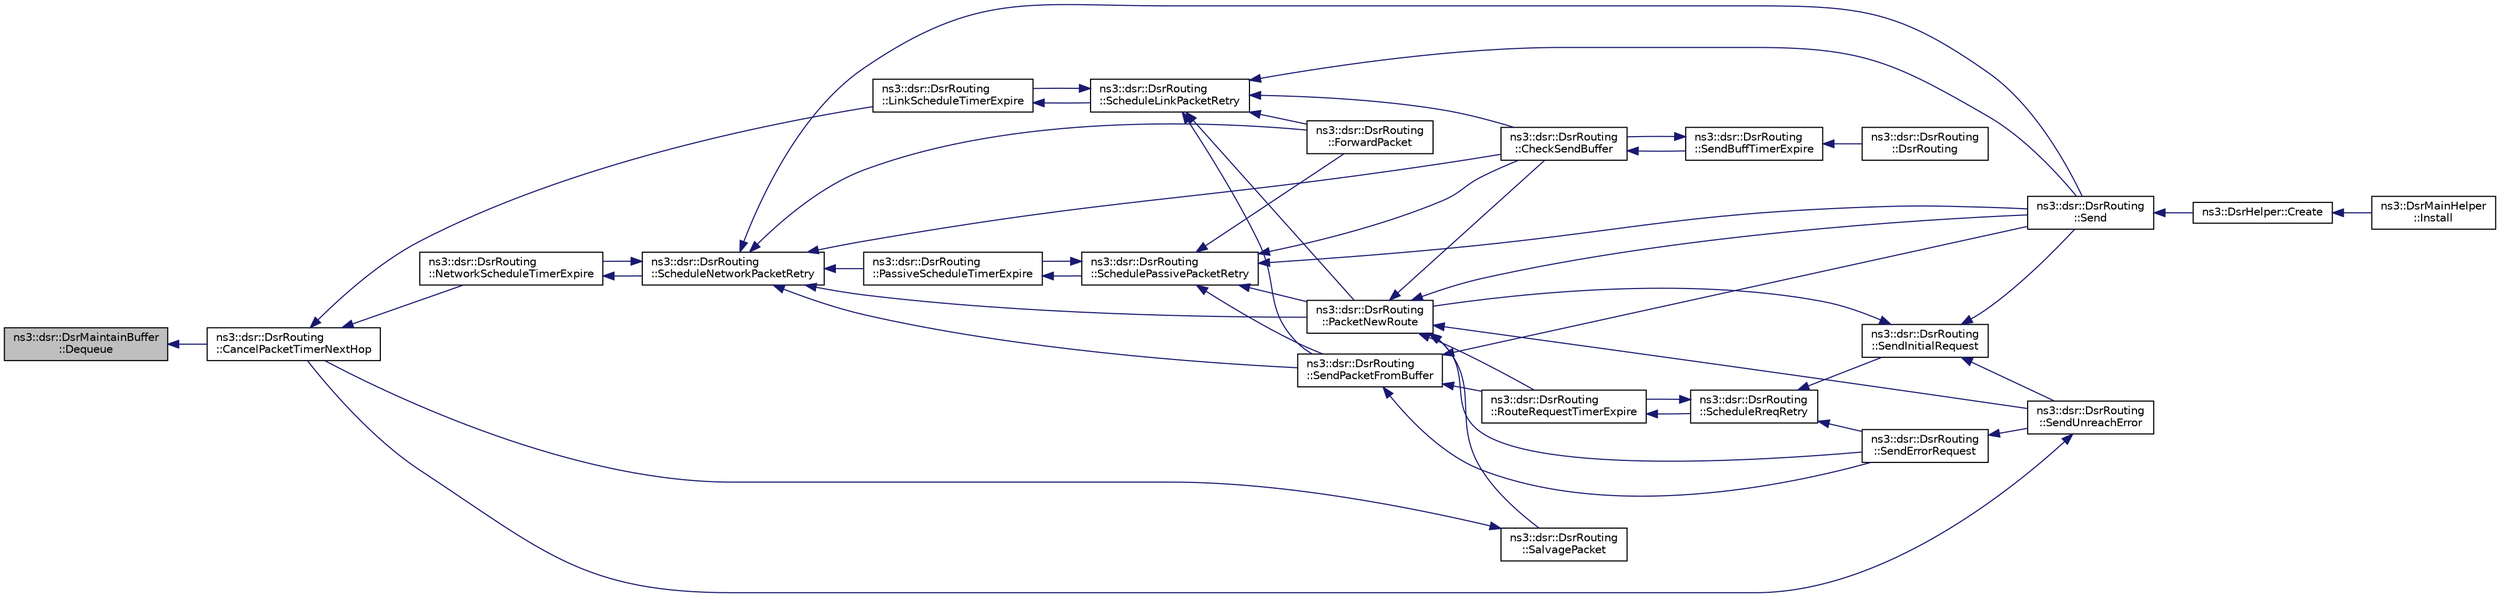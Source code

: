 digraph "ns3::dsr::DsrMaintainBuffer::Dequeue"
{
  edge [fontname="Helvetica",fontsize="10",labelfontname="Helvetica",labelfontsize="10"];
  node [fontname="Helvetica",fontsize="10",shape=record];
  rankdir="LR";
  Node1 [label="ns3::dsr::DsrMaintainBuffer\l::Dequeue",height=0.2,width=0.4,color="black", fillcolor="grey75", style="filled", fontcolor="black"];
  Node1 -> Node2 [dir="back",color="midnightblue",fontsize="10",style="solid"];
  Node2 [label="ns3::dsr::DsrRouting\l::CancelPacketTimerNextHop",height=0.2,width=0.4,color="black", fillcolor="white", style="filled",URL="$df/d32/classns3_1_1dsr_1_1DsrRouting.html#a215e6fcab10ee0d744a657f0af2695c6",tooltip="Cancel the packet retransmission timer for a all maintenance entries with nextHop address..."];
  Node2 -> Node3 [dir="back",color="midnightblue",fontsize="10",style="solid"];
  Node3 [label="ns3::dsr::DsrRouting\l::LinkScheduleTimerExpire",height=0.2,width=0.4,color="black", fillcolor="white", style="filled",URL="$df/d32/classns3_1_1dsr_1_1DsrRouting.html#ab0ce215bf5359f4d6d4541b8a479007c",tooltip="This function deals with packet retransmission timer expire using link acknowledgment. "];
  Node3 -> Node4 [dir="back",color="midnightblue",fontsize="10",style="solid"];
  Node4 [label="ns3::dsr::DsrRouting\l::ScheduleLinkPacketRetry",height=0.2,width=0.4,color="black", fillcolor="white", style="filled",URL="$df/d32/classns3_1_1dsr_1_1DsrRouting.html#a947d831bc0964240b1a41b3a09832eff",tooltip="Schedule the packet retransmission based on link-layer acknowledgment. "];
  Node4 -> Node5 [dir="back",color="midnightblue",fontsize="10",style="solid"];
  Node5 [label="ns3::dsr::DsrRouting\l::CheckSendBuffer",height=0.2,width=0.4,color="black", fillcolor="white", style="filled",URL="$df/d32/classns3_1_1dsr_1_1DsrRouting.html#a03ace9023e9fe58434dc004123c7d9e0",tooltip="Check the send buffer of packets with route when send buffer timer expire. "];
  Node5 -> Node6 [dir="back",color="midnightblue",fontsize="10",style="solid"];
  Node6 [label="ns3::dsr::DsrRouting\l::SendBuffTimerExpire",height=0.2,width=0.4,color="black", fillcolor="white", style="filled",URL="$df/d32/classns3_1_1dsr_1_1DsrRouting.html#a10273aec775b5cf12eafb03ee46c4397",tooltip="The send buffer timer expire. "];
  Node6 -> Node7 [dir="back",color="midnightblue",fontsize="10",style="solid"];
  Node7 [label="ns3::dsr::DsrRouting\l::DsrRouting",height=0.2,width=0.4,color="black", fillcolor="white", style="filled",URL="$df/d32/classns3_1_1dsr_1_1DsrRouting.html#a3b686bd293d4bd096180a1996171ccd1",tooltip="Constructor. "];
  Node6 -> Node5 [dir="back",color="midnightblue",fontsize="10",style="solid"];
  Node4 -> Node8 [dir="back",color="midnightblue",fontsize="10",style="solid"];
  Node8 [label="ns3::dsr::DsrRouting\l::PacketNewRoute",height=0.2,width=0.4,color="black", fillcolor="white", style="filled",URL="$df/d32/classns3_1_1dsr_1_1DsrRouting.html#ae70ab39db551d1d81afc081196f78017",tooltip="When route vector corrupted, originate a new packet, normally not happening. "];
  Node8 -> Node5 [dir="back",color="midnightblue",fontsize="10",style="solid"];
  Node8 -> Node9 [dir="back",color="midnightblue",fontsize="10",style="solid"];
  Node9 [label="ns3::dsr::DsrRouting\l::SendUnreachError",height=0.2,width=0.4,color="black", fillcolor="white", style="filled",URL="$df/d32/classns3_1_1dsr_1_1DsrRouting.html#ace5dd08bac91fa199ddfac7e81125a62",tooltip="This function is responsible for sending error packets in case of break link to next hop..."];
  Node9 -> Node2 [dir="back",color="midnightblue",fontsize="10",style="solid"];
  Node8 -> Node10 [dir="back",color="midnightblue",fontsize="10",style="solid"];
  Node10 [label="ns3::dsr::DsrRouting\l::Send",height=0.2,width=0.4,color="black", fillcolor="white", style="filled",URL="$df/d32/classns3_1_1dsr_1_1DsrRouting.html#af67eeb07193d10db8308cb4ecbe08b02",tooltip="This function is called by higher layer protocol when sending packets. "];
  Node10 -> Node11 [dir="back",color="midnightblue",fontsize="10",style="solid"];
  Node11 [label="ns3::DsrHelper::Create",height=0.2,width=0.4,color="black", fillcolor="white", style="filled",URL="$d2/d31/classns3_1_1DsrHelper.html#ad855c0aae21f5a7d6cc5ed6d31ac5034"];
  Node11 -> Node12 [dir="back",color="midnightblue",fontsize="10",style="solid"];
  Node12 [label="ns3::DsrMainHelper\l::Install",height=0.2,width=0.4,color="black", fillcolor="white", style="filled",URL="$df/dd9/classns3_1_1DsrMainHelper.html#a48e42ffd63ee3199d504fb811c0b422e"];
  Node8 -> Node13 [dir="back",color="midnightblue",fontsize="10",style="solid"];
  Node13 [label="ns3::dsr::DsrRouting\l::SalvagePacket",height=0.2,width=0.4,color="black", fillcolor="white", style="filled",URL="$df/d32/classns3_1_1dsr_1_1DsrRouting.html#a83dd51056e4e48ad538ff41fda129272",tooltip="Salvage the packet which has been transmitted for 3 times. "];
  Node13 -> Node2 [dir="back",color="midnightblue",fontsize="10",style="solid"];
  Node8 -> Node14 [dir="back",color="midnightblue",fontsize="10",style="solid"];
  Node14 [label="ns3::dsr::DsrRouting\l::SendErrorRequest",height=0.2,width=0.4,color="black", fillcolor="white", style="filled",URL="$df/d32/classns3_1_1dsr_1_1DsrRouting.html#ae2100978eb9447540ceceeda17e95cea",tooltip="Send the error request packet. "];
  Node14 -> Node9 [dir="back",color="midnightblue",fontsize="10",style="solid"];
  Node8 -> Node15 [dir="back",color="midnightblue",fontsize="10",style="solid"];
  Node15 [label="ns3::dsr::DsrRouting\l::RouteRequestTimerExpire",height=0.2,width=0.4,color="black", fillcolor="white", style="filled",URL="$df/d32/classns3_1_1dsr_1_1DsrRouting.html#aa839b89cdf568048c4d09941b59e46d4"];
  Node15 -> Node16 [dir="back",color="midnightblue",fontsize="10",style="solid"];
  Node16 [label="ns3::dsr::DsrRouting\l::ScheduleRreqRetry",height=0.2,width=0.4,color="black", fillcolor="white", style="filled",URL="$df/d32/classns3_1_1dsr_1_1DsrRouting.html#a056b38f3af6c2992be89b8fc5cb15448",tooltip="Schedule the route request retry. "];
  Node16 -> Node17 [dir="back",color="midnightblue",fontsize="10",style="solid"];
  Node17 [label="ns3::dsr::DsrRouting\l::SendInitialRequest",height=0.2,width=0.4,color="black", fillcolor="white", style="filled",URL="$df/d32/classns3_1_1dsr_1_1DsrRouting.html#a74777d1806e768fccc1c2fe169b42c98",tooltip="Broadcast the route request packet in subnet. "];
  Node17 -> Node8 [dir="back",color="midnightblue",fontsize="10",style="solid"];
  Node17 -> Node9 [dir="back",color="midnightblue",fontsize="10",style="solid"];
  Node17 -> Node10 [dir="back",color="midnightblue",fontsize="10",style="solid"];
  Node16 -> Node14 [dir="back",color="midnightblue",fontsize="10",style="solid"];
  Node16 -> Node15 [dir="back",color="midnightblue",fontsize="10",style="solid"];
  Node4 -> Node10 [dir="back",color="midnightblue",fontsize="10",style="solid"];
  Node4 -> Node18 [dir="back",color="midnightblue",fontsize="10",style="solid"];
  Node18 [label="ns3::dsr::DsrRouting\l::SendPacketFromBuffer",height=0.2,width=0.4,color="black", fillcolor="white", style="filled",URL="$df/d32/classns3_1_1dsr_1_1DsrRouting.html#a1a862a16f3a5527f9425763864ac3e80",tooltip="This function is responsible for sending out data packets when have route, if no route found..."];
  Node18 -> Node10 [dir="back",color="midnightblue",fontsize="10",style="solid"];
  Node18 -> Node14 [dir="back",color="midnightblue",fontsize="10",style="solid"];
  Node18 -> Node15 [dir="back",color="midnightblue",fontsize="10",style="solid"];
  Node4 -> Node3 [dir="back",color="midnightblue",fontsize="10",style="solid"];
  Node4 -> Node19 [dir="back",color="midnightblue",fontsize="10",style="solid"];
  Node19 [label="ns3::dsr::DsrRouting\l::ForwardPacket",height=0.2,width=0.4,color="black", fillcolor="white", style="filled",URL="$df/d32/classns3_1_1dsr_1_1DsrRouting.html#acae8a2eb510c8c9331104ab2aff29591",tooltip="Forward the packet using the route saved in the source route option header. "];
  Node2 -> Node20 [dir="back",color="midnightblue",fontsize="10",style="solid"];
  Node20 [label="ns3::dsr::DsrRouting\l::NetworkScheduleTimerExpire",height=0.2,width=0.4,color="black", fillcolor="white", style="filled",URL="$df/d32/classns3_1_1dsr_1_1DsrRouting.html#aabcdf59bcb4907718986626a7a402dad",tooltip="This function deals with packet retransmission timer expire using network acknowledgment. "];
  Node20 -> Node21 [dir="back",color="midnightblue",fontsize="10",style="solid"];
  Node21 [label="ns3::dsr::DsrRouting\l::ScheduleNetworkPacketRetry",height=0.2,width=0.4,color="black", fillcolor="white", style="filled",URL="$df/d32/classns3_1_1dsr_1_1DsrRouting.html#a6a18c6baa374d5e6a68f8952d1afdb13",tooltip="Schedule the packet retransmission based on network layer acknowledgment. "];
  Node21 -> Node5 [dir="back",color="midnightblue",fontsize="10",style="solid"];
  Node21 -> Node8 [dir="back",color="midnightblue",fontsize="10",style="solid"];
  Node21 -> Node10 [dir="back",color="midnightblue",fontsize="10",style="solid"];
  Node21 -> Node18 [dir="back",color="midnightblue",fontsize="10",style="solid"];
  Node21 -> Node22 [dir="back",color="midnightblue",fontsize="10",style="solid"];
  Node22 [label="ns3::dsr::DsrRouting\l::PassiveScheduleTimerExpire",height=0.2,width=0.4,color="black", fillcolor="white", style="filled",URL="$df/d32/classns3_1_1dsr_1_1DsrRouting.html#a2f93ffc379338703d6b6a923dff44dd5",tooltip="This function deals with packet retransmission timer expire using passive acknowledgment. "];
  Node22 -> Node23 [dir="back",color="midnightblue",fontsize="10",style="solid"];
  Node23 [label="ns3::dsr::DsrRouting\l::SchedulePassivePacketRetry",height=0.2,width=0.4,color="black", fillcolor="white", style="filled",URL="$df/d32/classns3_1_1dsr_1_1DsrRouting.html#abfdfa37822a492971fdf24540b635039",tooltip="Schedule the packet retransmission based on passive acknowledgment. "];
  Node23 -> Node5 [dir="back",color="midnightblue",fontsize="10",style="solid"];
  Node23 -> Node8 [dir="back",color="midnightblue",fontsize="10",style="solid"];
  Node23 -> Node10 [dir="back",color="midnightblue",fontsize="10",style="solid"];
  Node23 -> Node18 [dir="back",color="midnightblue",fontsize="10",style="solid"];
  Node23 -> Node22 [dir="back",color="midnightblue",fontsize="10",style="solid"];
  Node23 -> Node19 [dir="back",color="midnightblue",fontsize="10",style="solid"];
  Node21 -> Node20 [dir="back",color="midnightblue",fontsize="10",style="solid"];
  Node21 -> Node19 [dir="back",color="midnightblue",fontsize="10",style="solid"];
}
